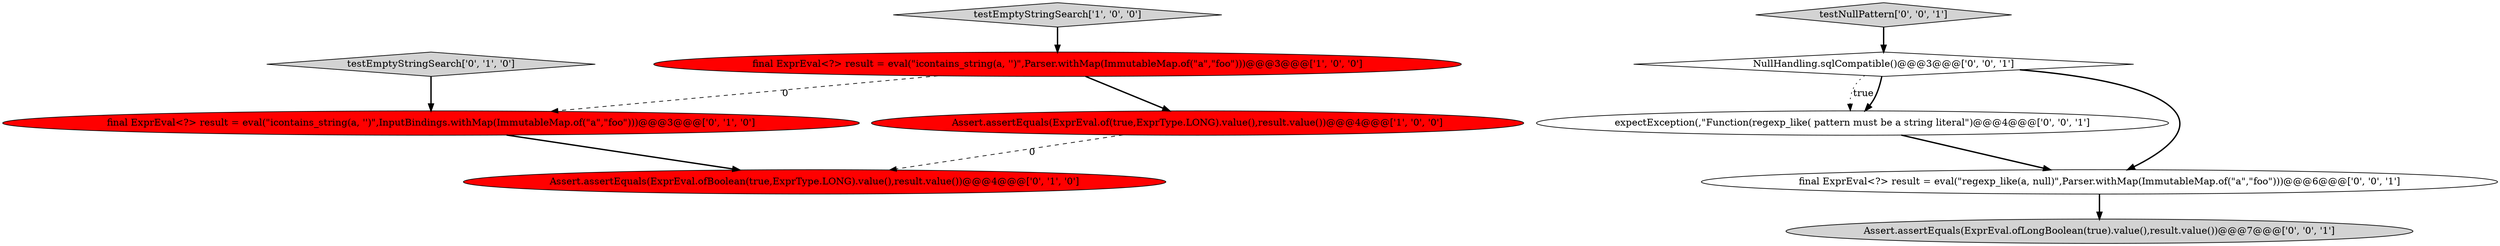 digraph {
1 [style = filled, label = "Assert.assertEquals(ExprEval.of(true,ExprType.LONG).value(),result.value())@@@4@@@['1', '0', '0']", fillcolor = red, shape = ellipse image = "AAA1AAABBB1BBB"];
9 [style = filled, label = "NullHandling.sqlCompatible()@@@3@@@['0', '0', '1']", fillcolor = white, shape = diamond image = "AAA0AAABBB3BBB"];
6 [style = filled, label = "expectException(,\"Function(regexp_like( pattern must be a string literal\")@@@4@@@['0', '0', '1']", fillcolor = white, shape = ellipse image = "AAA0AAABBB3BBB"];
8 [style = filled, label = "final ExprEval<?> result = eval(\"regexp_like(a, null)\",Parser.withMap(ImmutableMap.of(\"a\",\"foo\")))@@@6@@@['0', '0', '1']", fillcolor = white, shape = ellipse image = "AAA0AAABBB3BBB"];
7 [style = filled, label = "Assert.assertEquals(ExprEval.ofLongBoolean(true).value(),result.value())@@@7@@@['0', '0', '1']", fillcolor = lightgray, shape = ellipse image = "AAA0AAABBB3BBB"];
10 [style = filled, label = "testNullPattern['0', '0', '1']", fillcolor = lightgray, shape = diamond image = "AAA0AAABBB3BBB"];
3 [style = filled, label = "final ExprEval<?> result = eval(\"icontains_string(a, '')\",InputBindings.withMap(ImmutableMap.of(\"a\",\"foo\")))@@@3@@@['0', '1', '0']", fillcolor = red, shape = ellipse image = "AAA1AAABBB2BBB"];
4 [style = filled, label = "testEmptyStringSearch['0', '1', '0']", fillcolor = lightgray, shape = diamond image = "AAA0AAABBB2BBB"];
2 [style = filled, label = "testEmptyStringSearch['1', '0', '0']", fillcolor = lightgray, shape = diamond image = "AAA0AAABBB1BBB"];
5 [style = filled, label = "Assert.assertEquals(ExprEval.ofBoolean(true,ExprType.LONG).value(),result.value())@@@4@@@['0', '1', '0']", fillcolor = red, shape = ellipse image = "AAA1AAABBB2BBB"];
0 [style = filled, label = "final ExprEval<?> result = eval(\"icontains_string(a, '')\",Parser.withMap(ImmutableMap.of(\"a\",\"foo\")))@@@3@@@['1', '0', '0']", fillcolor = red, shape = ellipse image = "AAA1AAABBB1BBB"];
8->7 [style = bold, label=""];
4->3 [style = bold, label=""];
3->5 [style = bold, label=""];
2->0 [style = bold, label=""];
10->9 [style = bold, label=""];
0->3 [style = dashed, label="0"];
1->5 [style = dashed, label="0"];
9->8 [style = bold, label=""];
9->6 [style = dotted, label="true"];
0->1 [style = bold, label=""];
6->8 [style = bold, label=""];
9->6 [style = bold, label=""];
}
